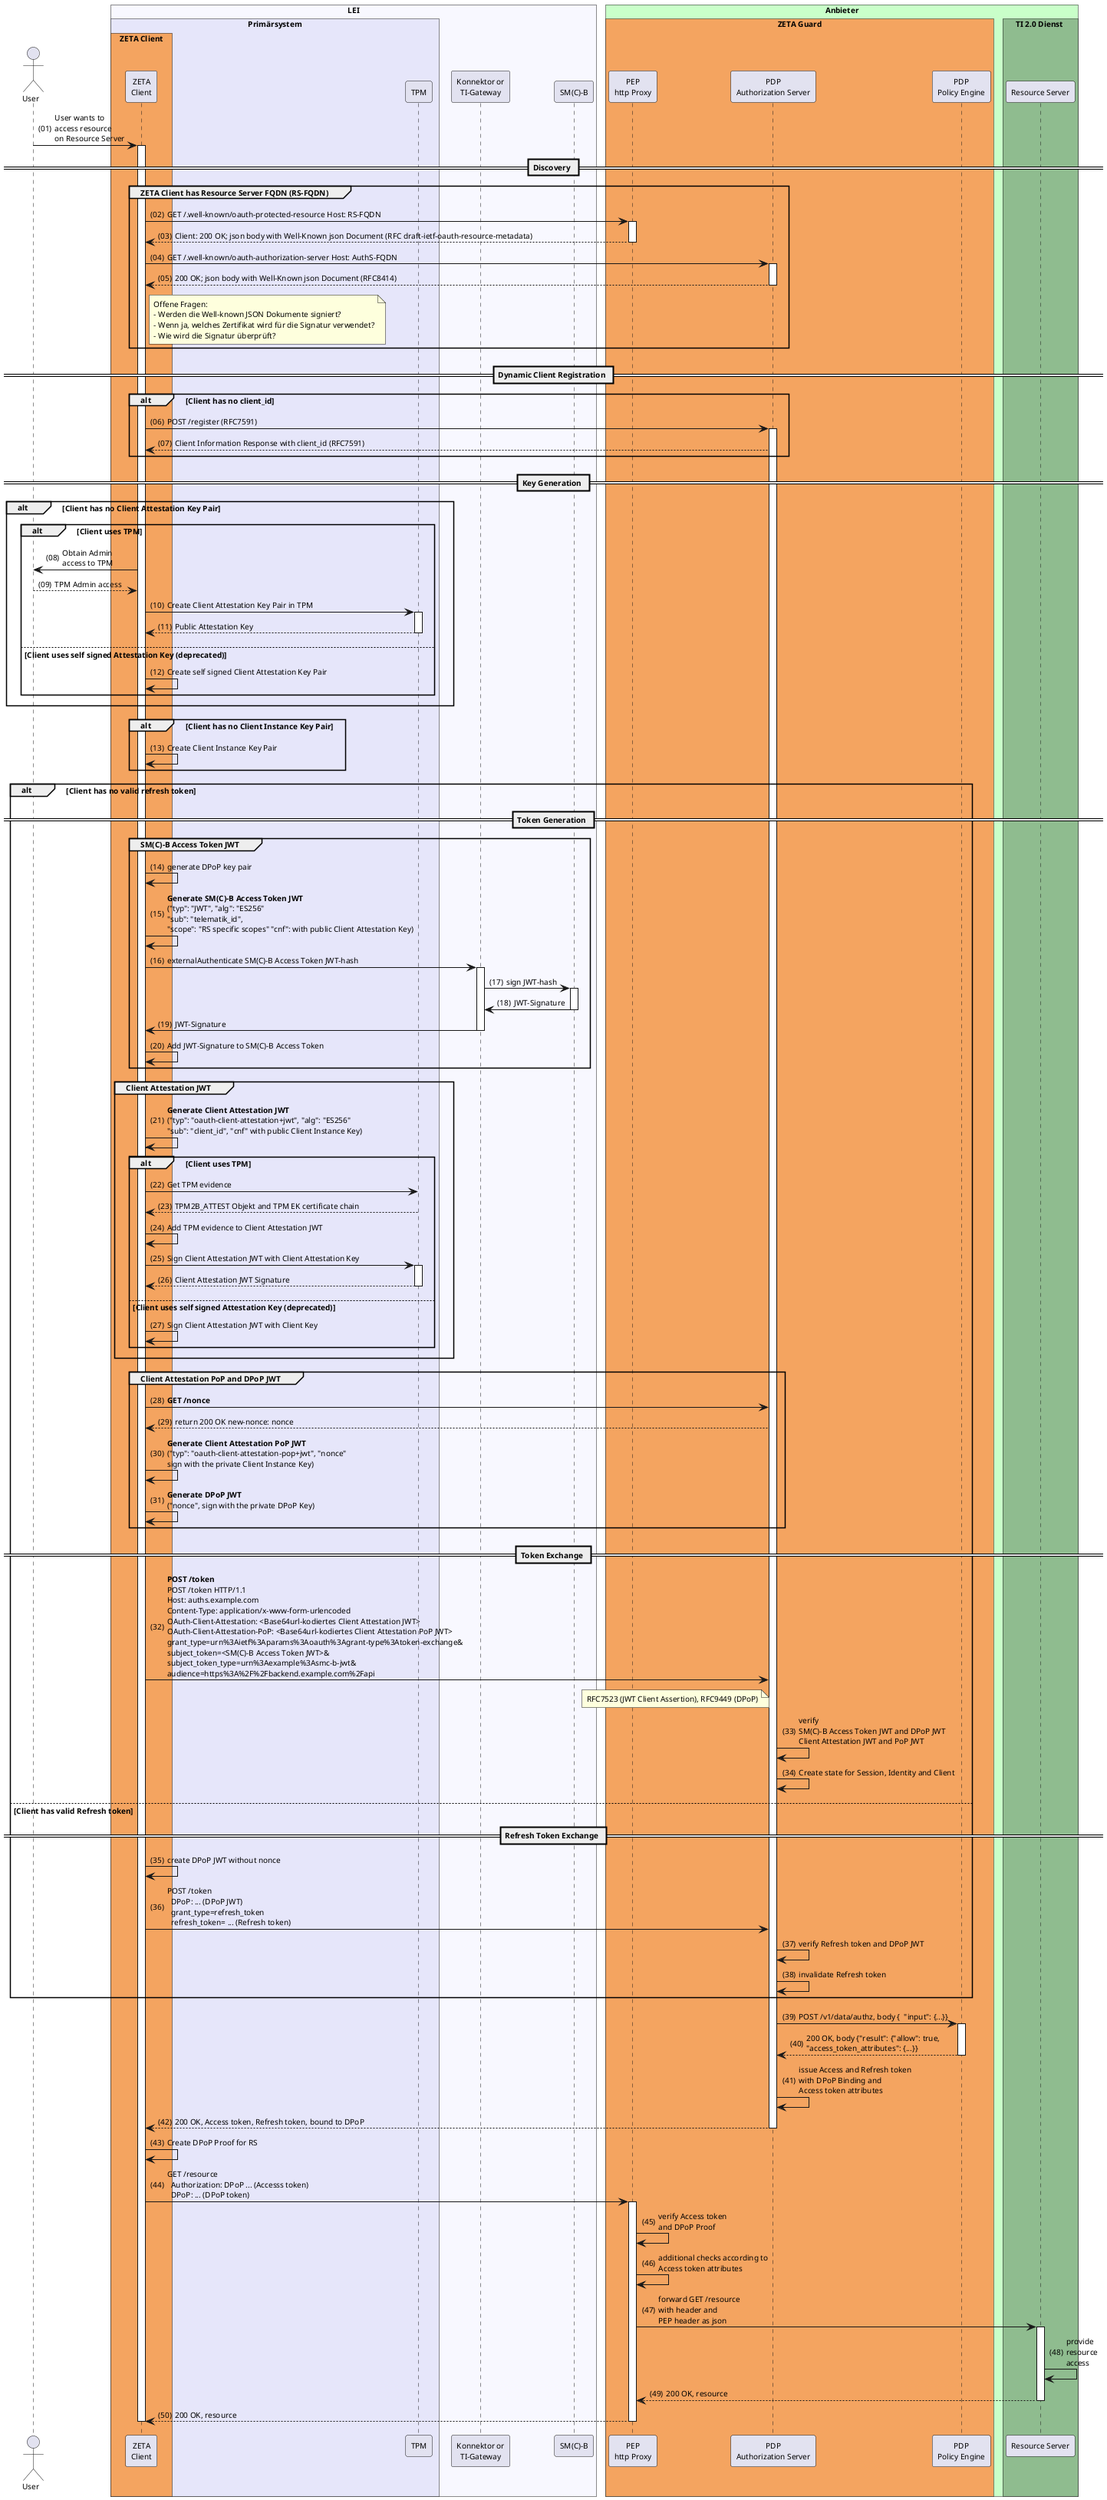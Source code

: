 @startuml "SM-B-Auth-token-exchange"
autonumber "(00)"
skinparam defaultFontSize 10
skinparam defaultFontName Helvetica
skinparam DefaultMonospacedFontName Courier
skinparam lengthAdjust none

!pragma teoz true

Actor User
box "LEI" #GhostWhite
  box "Primärsystem" #Lavender
    box "ZETA Client" #SandyBrown
      participant Client as "ZETA\nClient"
    end box
    participant TPM as "TPM"
  end box
  participant Konnektor as "Konnektor or\nTI-Gateway"
  participant SMB as "SM(C)-B"
end box

box "Anbieter" #TECHNOLOGY
  box "ZETA Guard" #SandyBrown
    participant HP as "PEP\nhttp Proxy"
    participant AuthS as "PDP\nAuthorization Server" 
    participant PE as "PDP\nPolicy Engine"
  end box
    box TI 2.0 Dienst #DarkSeaGreen
      participant RS as "Resource Server"
    end box
end box

User -> Client: User wants to\naccess resource\non Resource Server
activate Client

== Discovery ==

group ZETA Client has Resource Server FQDN (RS-FQDN)
  Client -> HP: GET /.well-known/oauth-protected-resource Host: RS-FQDN
  activate HP
  HP --> Client: Client: 200 OK; json body with Well-Known json Document (RFC draft-ietf-oauth-resource-metadata)
  deactivate HP
  Client -> AuthS: GET /.well-known/oauth-authorization-server Host: AuthS-FQDN
  activate AuthS
  AuthS --> Client: 200 OK; json body with Well-Known json Document (RFC8414)
  deactivate AuthS
  
  note right of Client
    Offene Fragen:
    - Werden die Well-known JSON Dokumente signiert?
    - Wenn ja, welches Zertifikat wird für die Signatur verwendet?
    - Wie wird die Signatur überprüft?
  end note

end

== Dynamic Client Registration ==
alt Client has no client_id

  Client -> AuthS: POST /register (RFC7591)
  activate AuthS
  AuthS --> Client: Client Information Response with client_id (RFC7591)
end

== Key Generation ==

alt Client has no Client Attestation Key Pair
  alt Client uses TPM
    Client -> User: Obtain Admin\naccess to TPM
    User --> Client: TPM Admin access
    Client -> TPM: Create Client Attestation Key Pair in TPM
    activate TPM
    TPM --> Client: Public Attestation Key
    deactivate TPM
  else Client uses self signed Attestation Key (deprecated)
    Client -> Client: Create self signed Client Attestation Key Pair
  end
end
alt Client has no Client Instance Key Pair
  Client -> Client: Create Client Instance Key Pair
end

alt Client has no valid refresh token

== Token Generation ==

  group SM(C)-B Access Token JWT

    Client -> Client: generate DPoP key pair

    Client -> Client: **Generate SM(C)-B Access Token JWT**\n("typ": "JWT", "alg": "ES256"\n"sub": "telematik_id",\n"scope": "RS specific scopes" "cnf": with public Client Attestation Key)
    Client -> Konnektor: externalAuthenticate SM(C)-B Access Token JWT-hash
    activate Konnektor
    Konnektor -> SMB: sign JWT-hash
    activate SMB
    SMB -> Konnektor: JWT-Signature
    deactivate SMB
    Konnektor -> Client: JWT-Signature
    deactivate Konnektor
    Client -> Client: Add JWT-Signature to SM(C)-B Access Token
  end

  group Client Attestation JWT
    Client -> Client: **Generate Client Attestation JWT**\n("typ": "oauth-client-attestation+jwt", "alg": "ES256"\n"sub": "client_id", "cnf" with public Client Instance Key)
    alt Client uses TPM
      Client -> TPM: Get TPM evidence
      TPM --> Client: TPM2B_ATTEST Objekt and TPM EK certificate chain
      Client -> Client: Add TPM evidence to Client Attestation JWT
      Client -> TPM: Sign Client Attestation JWT with Client Attestation Key
      activate TPM
      TPM --> Client: Client Attestation JWT Signature
      deactivate TPM
    else Client uses self signed Attestation Key (deprecated)
      Client -> Client: Sign Client Attestation JWT with Client Key
    end
  end

  group Client Attestation PoP and DPoP JWT
    Client -> AuthS: **GET /nonce**
    AuthS --> Client: return 200 OK new-nonce: nonce
    Client -> Client: **Generate Client Attestation PoP JWT**\n("typ": "oauth-client-attestation-pop+jwt", "nonce"\nsign with the private Client Instance Key)
    Client -> Client: **Generate DPoP JWT**\n("nonce", sign with the private DPoP Key)
  end

== Token Exchange ==

Client -> AuthS: **POST /token**\n\
POST /token HTTP/1.1\n\
Host: auths.example.com\n\
Content-Type: application/x-www-form-urlencoded\n\
OAuth-Client-Attestation: <Base64url-kodiertes Client Attestation JWT>\n\
OAuth-Client-Attestation-PoP: <Base64url-kodiertes Client Attestation PoP JWT>\n\
grant_type=urn%3Aietf%3Aparams%3Aoauth%3Agrant-type%3Atoken-exchange&\n\
subject_token=<SM(C)-B Access Token JWT>&\n\
subject_token_type=urn%3Aexample%3Asmc-b-jwt&\n\
audience=https%3A%2F%2Fbackend.example.com%2Fapi


/'
Client -> AuthS: **POST /token**\n\
  Content-Type: application/x-www-form-urlencoded\n\
  DPoP: ... (DPoP JWT)\n\
  grant_type=urn%3Aietf%3Aparams%3Aoauth%3Agrant-type%3Ajwt-bearer\n\
  assertion=eyJh... (Client Assertion JWT)
'/
note left of AuthS
  RFC7523 (JWT Client Assertion), RFC9449 (DPoP)
end note
AuthS -> AuthS: verify\n\
SM(C)-B Access Token JWT and DPoP JWT\n\
Client Attestation JWT and PoP JWT
AuthS -> AuthS: Create state for Session, Identity and Client

else Client has valid Refresh token

== Refresh Token Exchange ==

Client -> Client: create DPoP JWT without nonce
Client -> AuthS: POST /token\n\
  DPoP: ... (DPoP JWT)\n\
  grant_type=refresh_token\n\
  refresh_token= ... (Refresh token)
AuthS -> AuthS: verify Refresh token and DPoP JWT
AuthS -> AuthS: invalidate Refresh token
end

AuthS -> PE: POST /v1/data/authz, body {  "input": {...}} 
activate PE
PE --> AuthS: 200 OK, body {"result": {"allow": true,\n\
"access_token_attributes": {...}}
deactivate PE
AuthS -> AuthS: issue Access and Refresh token\nwith DPoP Binding and\n\
Access token attributes
AuthS --> Client: 200 OK, Access token, Refresh token, bound to DPoP
deactivate AuthS

Client -> Client: Create DPoP Proof for RS
Client -> HP: GET /resource\n\
  Authorization: DPoP ... (Accesss token)\n\
  DPoP: ... (DPoP token)
activate HP
HP -> HP: verify Access token\nand DPoP Proof
HP -> HP: additional checks according to\n\
Access token attributes
HP -> RS: forward GET /resource\n\
with header and\nPEP header as json
activate RS
RS -> RS: provide\nresource\naccess
RS --> HP: 200 OK, resource
deactivate RS
HP --> Client: 200 OK, resource
deactivate HP
deactivate RS
deactivate Client

@enduml